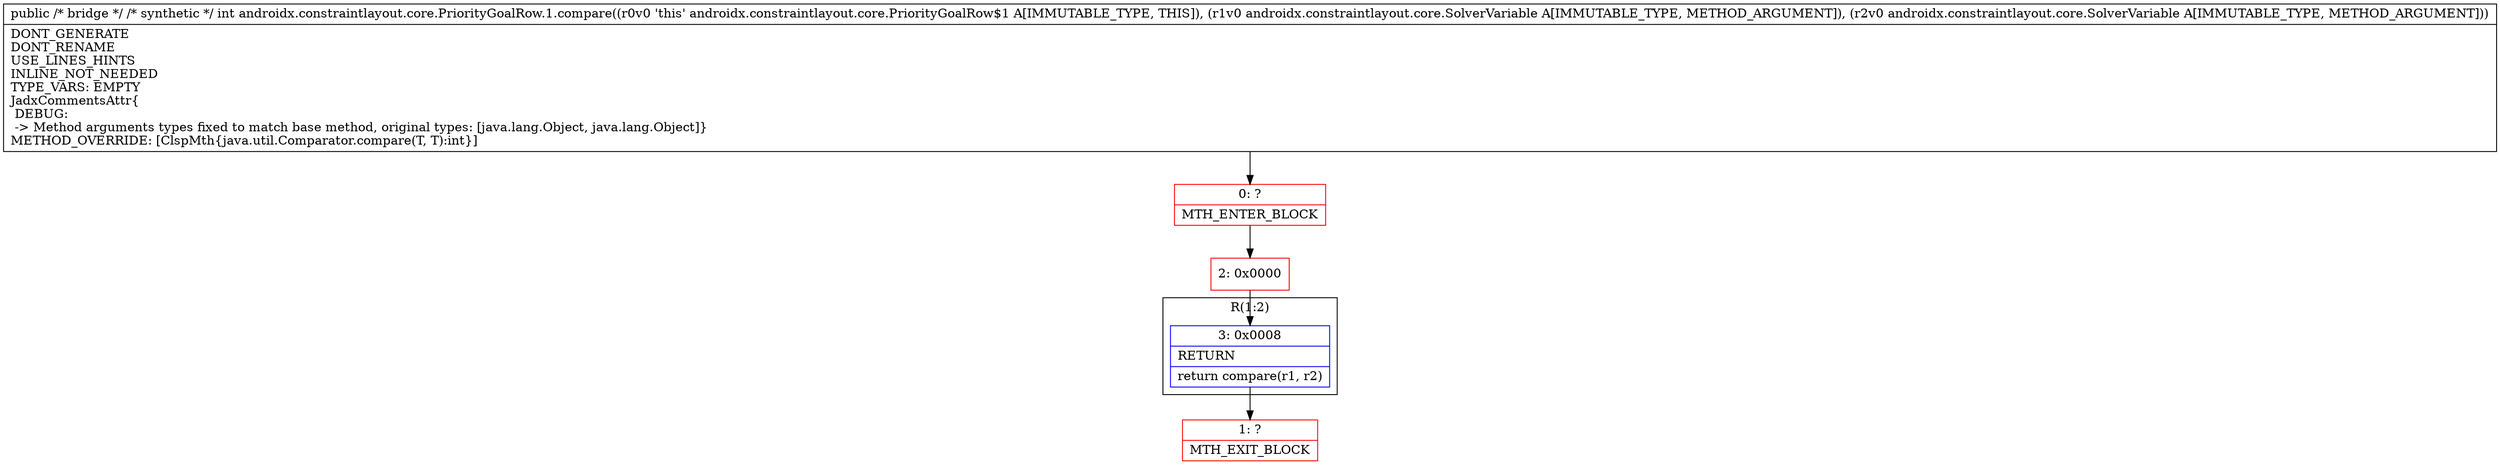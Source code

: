 digraph "CFG forandroidx.constraintlayout.core.PriorityGoalRow.1.compare(Ljava\/lang\/Object;Ljava\/lang\/Object;)I" {
subgraph cluster_Region_422691938 {
label = "R(1:2)";
node [shape=record,color=blue];
Node_3 [shape=record,label="{3\:\ 0x0008|RETURN\l|return compare(r1, r2)\l}"];
}
Node_0 [shape=record,color=red,label="{0\:\ ?|MTH_ENTER_BLOCK\l}"];
Node_2 [shape=record,color=red,label="{2\:\ 0x0000}"];
Node_1 [shape=record,color=red,label="{1\:\ ?|MTH_EXIT_BLOCK\l}"];
MethodNode[shape=record,label="{public \/* bridge *\/ \/* synthetic *\/ int androidx.constraintlayout.core.PriorityGoalRow.1.compare((r0v0 'this' androidx.constraintlayout.core.PriorityGoalRow$1 A[IMMUTABLE_TYPE, THIS]), (r1v0 androidx.constraintlayout.core.SolverVariable A[IMMUTABLE_TYPE, METHOD_ARGUMENT]), (r2v0 androidx.constraintlayout.core.SolverVariable A[IMMUTABLE_TYPE, METHOD_ARGUMENT]))  | DONT_GENERATE\lDONT_RENAME\lUSE_LINES_HINTS\lINLINE_NOT_NEEDED\lTYPE_VARS: EMPTY\lJadxCommentsAttr\{\l DEBUG: \l \-\> Method arguments types fixed to match base method, original types: [java.lang.Object, java.lang.Object]\}\lMETHOD_OVERRIDE: [ClspMth\{java.util.Comparator.compare(T, T):int\}]\l}"];
MethodNode -> Node_0;Node_3 -> Node_1;
Node_0 -> Node_2;
Node_2 -> Node_3;
}

